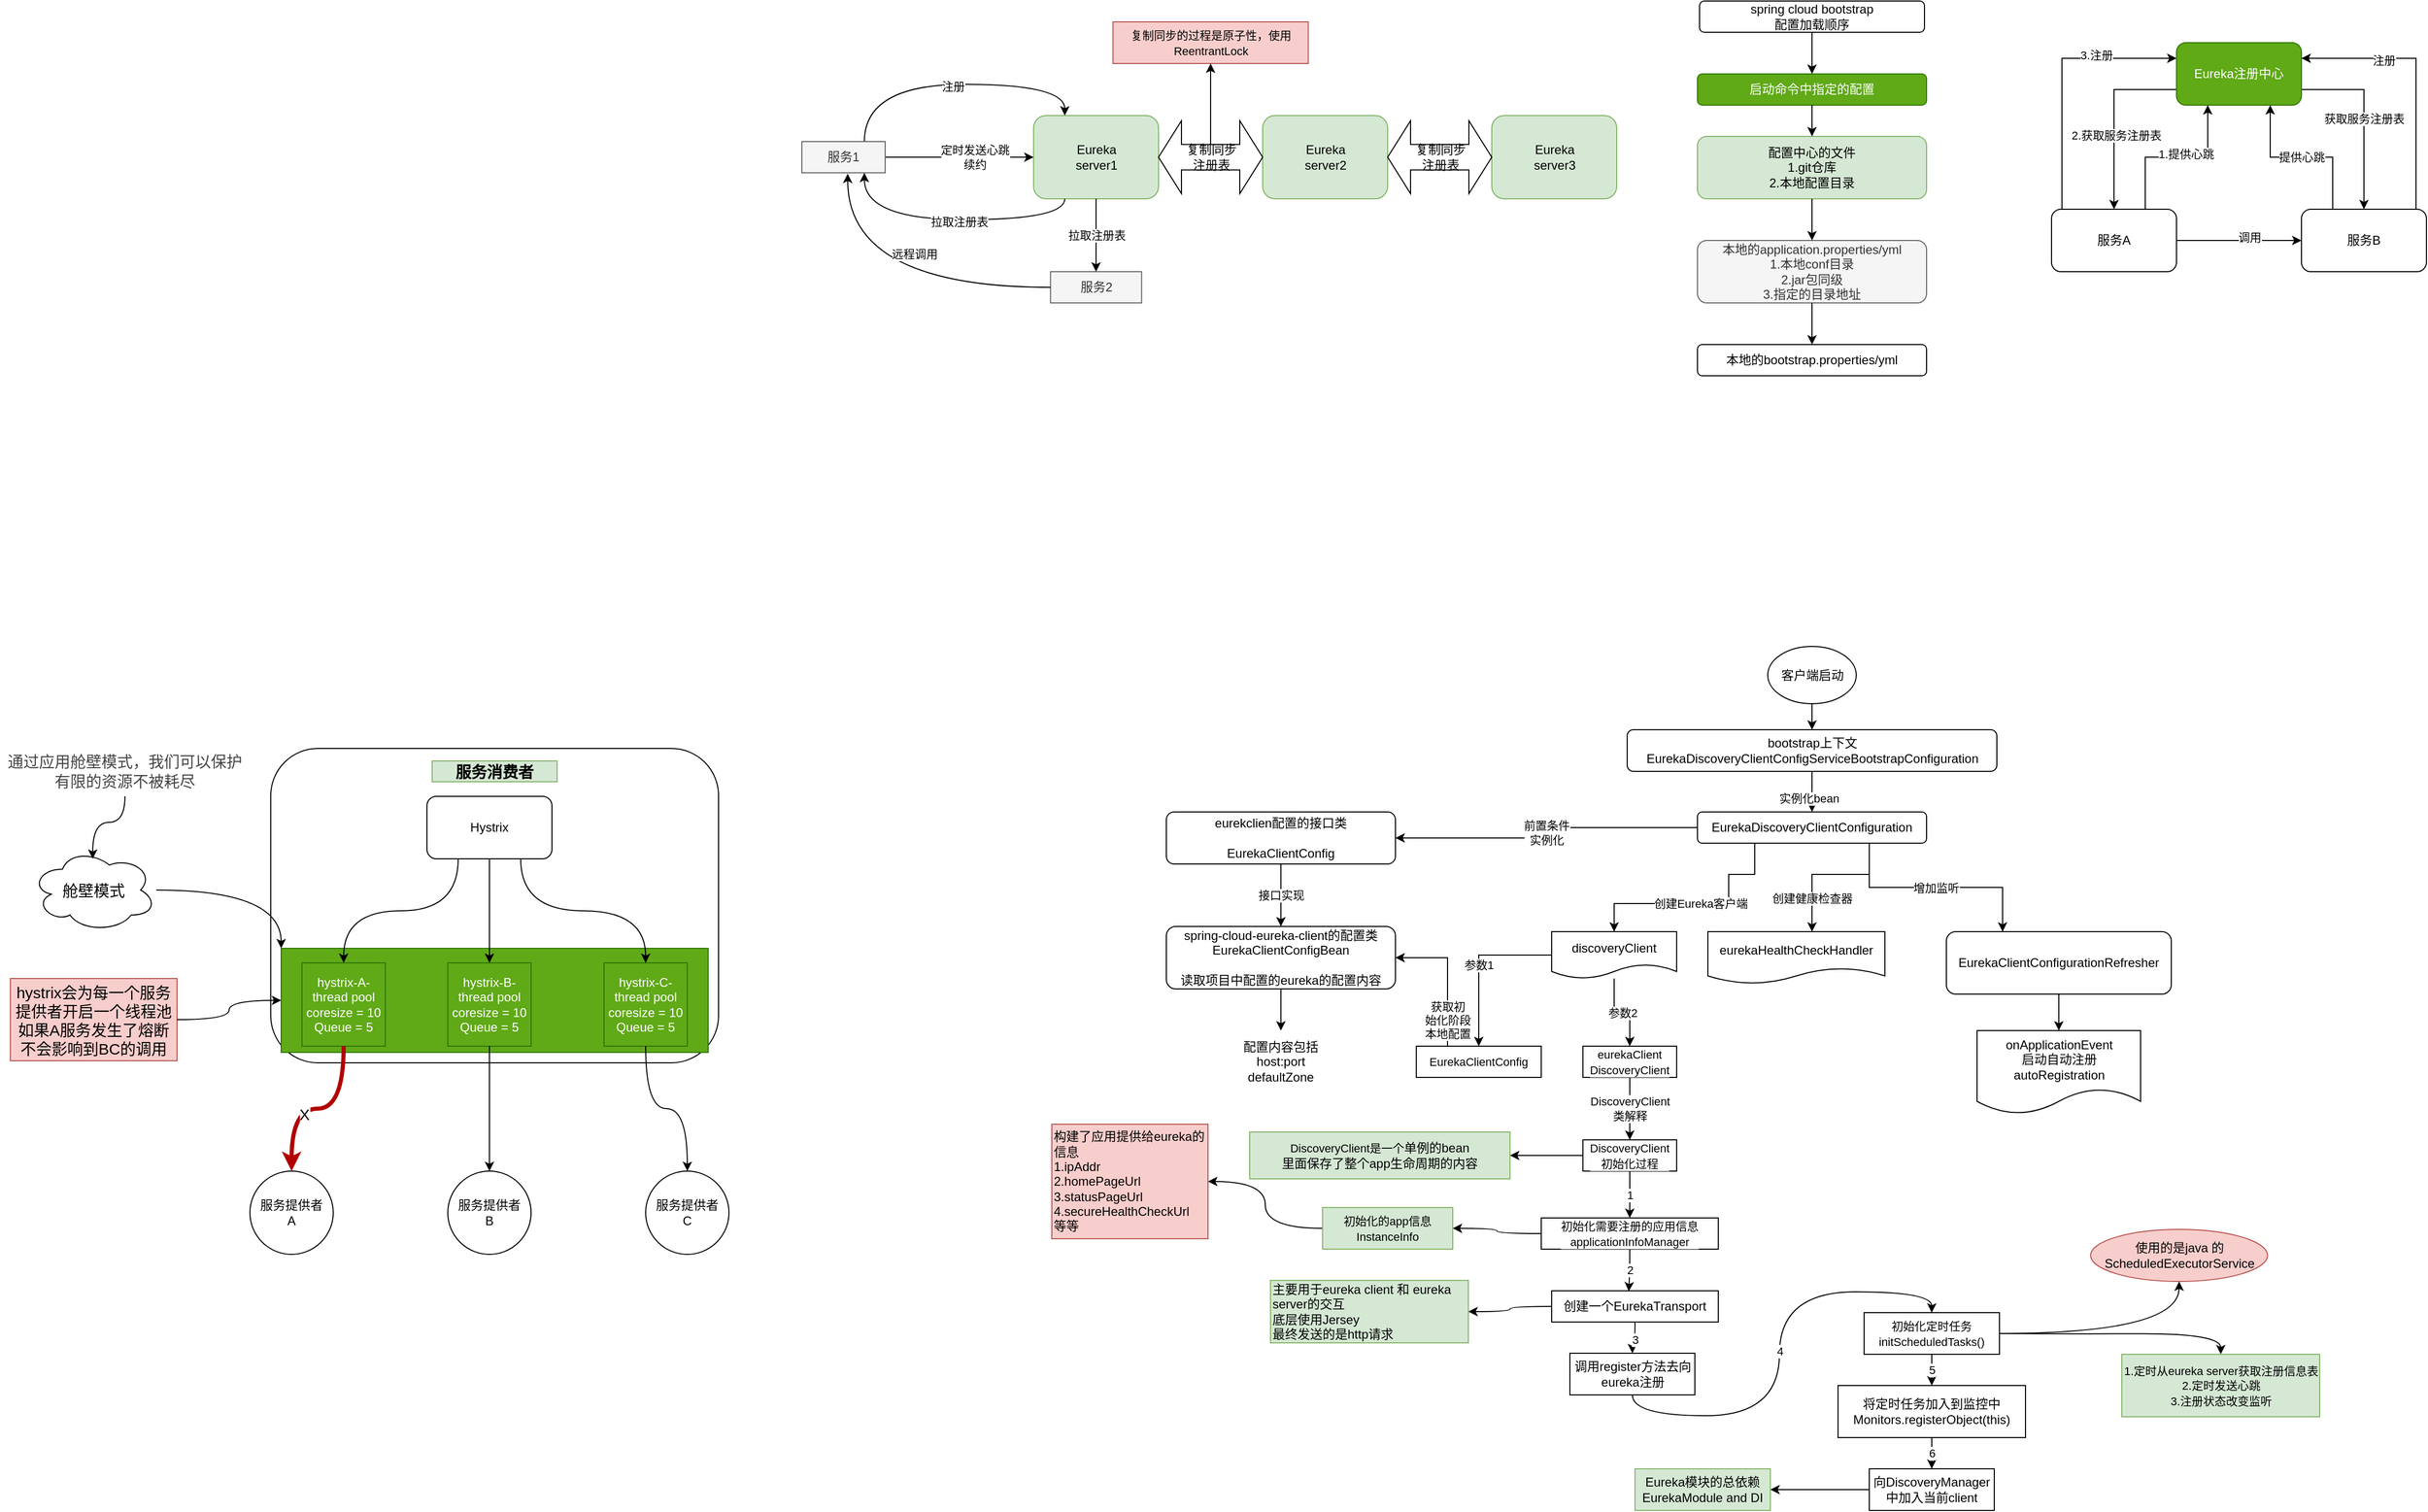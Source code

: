 <mxfile version="13.3.5" type="device"><diagram id="8MatbZ1JgpXeW1NJoas_" name="第 1 页"><mxGraphModel dx="2740" dy="816" grid="1" gridSize="10" guides="1" tooltips="1" connect="1" arrows="1" fold="1" page="1" pageScale="1" pageWidth="827" pageHeight="1169" math="0" shadow="0"><root><mxCell id="0"/><mxCell id="1" parent="0"/><mxCell id="d2zDPVaX0OFWD5sMvPJN-10" value="" style="group" parent="1" vertex="1" connectable="0"><mxGeometry x="30" y="30" width="220" height="360" as="geometry"/></mxCell><mxCell id="d2zDPVaX0OFWD5sMvPJN-1" value="spring cloud bootstrap&lt;br&gt;配置加载顺序" style="rounded=1;whiteSpace=wrap;html=1;" parent="d2zDPVaX0OFWD5sMvPJN-10" vertex="1"><mxGeometry x="2" width="216" height="30" as="geometry"/></mxCell><mxCell id="d2zDPVaX0OFWD5sMvPJN-2" value="启动命令中指定的配置" style="rounded=1;whiteSpace=wrap;html=1;fillColor=#60a917;strokeColor=#2D7600;fontColor=#ffffff;" parent="d2zDPVaX0OFWD5sMvPJN-10" vertex="1"><mxGeometry y="70" width="220" height="30" as="geometry"/></mxCell><mxCell id="d2zDPVaX0OFWD5sMvPJN-3" style="edgeStyle=orthogonalEdgeStyle;rounded=0;orthogonalLoop=1;jettySize=auto;html=1;" parent="d2zDPVaX0OFWD5sMvPJN-10" source="d2zDPVaX0OFWD5sMvPJN-1" target="d2zDPVaX0OFWD5sMvPJN-2" edge="1"><mxGeometry relative="1" as="geometry"/></mxCell><mxCell id="d2zDPVaX0OFWD5sMvPJN-4" value="配置中心的文件&lt;br&gt;1.git仓库&lt;br&gt;2.本地配置目录" style="rounded=1;whiteSpace=wrap;html=1;fillColor=#d5e8d4;strokeColor=#82b366;" parent="d2zDPVaX0OFWD5sMvPJN-10" vertex="1"><mxGeometry y="130" width="220" height="60" as="geometry"/></mxCell><mxCell id="d2zDPVaX0OFWD5sMvPJN-5" value="" style="edgeStyle=orthogonalEdgeStyle;rounded=0;orthogonalLoop=1;jettySize=auto;html=1;" parent="d2zDPVaX0OFWD5sMvPJN-10" source="d2zDPVaX0OFWD5sMvPJN-2" target="d2zDPVaX0OFWD5sMvPJN-4" edge="1"><mxGeometry relative="1" as="geometry"/></mxCell><mxCell id="d2zDPVaX0OFWD5sMvPJN-6" value="本地的application.properties/yml&lt;br&gt;1.本地conf目录&lt;br&gt;2.jar包同级&lt;br&gt;3.指定的目录地址" style="rounded=1;whiteSpace=wrap;html=1;fillColor=#f5f5f5;strokeColor=#666666;fontColor=#333333;" parent="d2zDPVaX0OFWD5sMvPJN-10" vertex="1"><mxGeometry y="230" width="220" height="60" as="geometry"/></mxCell><mxCell id="d2zDPVaX0OFWD5sMvPJN-7" value="" style="edgeStyle=orthogonalEdgeStyle;rounded=0;orthogonalLoop=1;jettySize=auto;html=1;" parent="d2zDPVaX0OFWD5sMvPJN-10" source="d2zDPVaX0OFWD5sMvPJN-4" target="d2zDPVaX0OFWD5sMvPJN-6" edge="1"><mxGeometry relative="1" as="geometry"/></mxCell><mxCell id="d2zDPVaX0OFWD5sMvPJN-8" value="本地的bootstrap.properties/yml" style="rounded=1;whiteSpace=wrap;html=1;" parent="d2zDPVaX0OFWD5sMvPJN-10" vertex="1"><mxGeometry y="330" width="220" height="30" as="geometry"/></mxCell><mxCell id="d2zDPVaX0OFWD5sMvPJN-9" value="" style="edgeStyle=orthogonalEdgeStyle;rounded=0;orthogonalLoop=1;jettySize=auto;html=1;" parent="d2zDPVaX0OFWD5sMvPJN-10" source="d2zDPVaX0OFWD5sMvPJN-6" target="d2zDPVaX0OFWD5sMvPJN-8" edge="1"><mxGeometry relative="1" as="geometry"/></mxCell><mxCell id="d2zDPVaX0OFWD5sMvPJN-19" style="edgeStyle=orthogonalEdgeStyle;rounded=0;orthogonalLoop=1;jettySize=auto;html=1;exitX=0;exitY=0.75;exitDx=0;exitDy=0;" parent="1" source="d2zDPVaX0OFWD5sMvPJN-11" target="d2zDPVaX0OFWD5sMvPJN-12" edge="1"><mxGeometry relative="1" as="geometry"/></mxCell><mxCell id="d2zDPVaX0OFWD5sMvPJN-21" value="2.获取服务注册表" style="edgeLabel;html=1;align=center;verticalAlign=middle;resizable=0;points=[];" parent="d2zDPVaX0OFWD5sMvPJN-19" vertex="1" connectable="0"><mxGeometry x="0.181" y="2" relative="1" as="geometry"><mxPoint as="offset"/></mxGeometry></mxCell><mxCell id="d2zDPVaX0OFWD5sMvPJN-20" value="获取服务注册表" style="edgeStyle=orthogonalEdgeStyle;rounded=0;orthogonalLoop=1;jettySize=auto;html=1;exitX=1;exitY=0.75;exitDx=0;exitDy=0;" parent="1" source="d2zDPVaX0OFWD5sMvPJN-11" target="d2zDPVaX0OFWD5sMvPJN-13" edge="1"><mxGeometry relative="1" as="geometry"/></mxCell><mxCell id="d2zDPVaX0OFWD5sMvPJN-11" value="Eureka注册中心" style="rounded=1;whiteSpace=wrap;html=1;fillColor=#60a917;strokeColor=#2D7600;fontColor=#ffffff;" parent="1" vertex="1"><mxGeometry x="490" y="70" width="120" height="60" as="geometry"/></mxCell><mxCell id="d2zDPVaX0OFWD5sMvPJN-14" style="edgeStyle=orthogonalEdgeStyle;rounded=0;orthogonalLoop=1;jettySize=auto;html=1;exitX=0.75;exitY=0;exitDx=0;exitDy=0;entryX=0.25;entryY=1;entryDx=0;entryDy=0;" parent="1" source="d2zDPVaX0OFWD5sMvPJN-12" target="d2zDPVaX0OFWD5sMvPJN-11" edge="1"><mxGeometry relative="1" as="geometry"/></mxCell><mxCell id="d2zDPVaX0OFWD5sMvPJN-16" value="1.提供心跳" style="edgeLabel;html=1;align=center;verticalAlign=middle;resizable=0;points=[];" parent="d2zDPVaX0OFWD5sMvPJN-14" vertex="1" connectable="0"><mxGeometry x="0.115" y="3" relative="1" as="geometry"><mxPoint as="offset"/></mxGeometry></mxCell><mxCell id="d2zDPVaX0OFWD5sMvPJN-17" style="edgeStyle=orthogonalEdgeStyle;rounded=0;orthogonalLoop=1;jettySize=auto;html=1;exitX=1;exitY=0.5;exitDx=0;exitDy=0;" parent="1" source="d2zDPVaX0OFWD5sMvPJN-12" target="d2zDPVaX0OFWD5sMvPJN-13" edge="1"><mxGeometry relative="1" as="geometry"/></mxCell><mxCell id="d2zDPVaX0OFWD5sMvPJN-18" value="调用" style="edgeLabel;html=1;align=center;verticalAlign=middle;resizable=0;points=[];" parent="d2zDPVaX0OFWD5sMvPJN-17" vertex="1" connectable="0"><mxGeometry x="0.167" y="3" relative="1" as="geometry"><mxPoint as="offset"/></mxGeometry></mxCell><mxCell id="d2zDPVaX0OFWD5sMvPJN-22" style="edgeStyle=orthogonalEdgeStyle;rounded=0;orthogonalLoop=1;jettySize=auto;html=1;exitX=0.25;exitY=0;exitDx=0;exitDy=0;entryX=0;entryY=0.25;entryDx=0;entryDy=0;" parent="1" source="d2zDPVaX0OFWD5sMvPJN-12" target="d2zDPVaX0OFWD5sMvPJN-11" edge="1"><mxGeometry relative="1" as="geometry"><Array as="points"><mxPoint x="380" y="230"/><mxPoint x="380" y="85"/></Array></mxGeometry></mxCell><mxCell id="d2zDPVaX0OFWD5sMvPJN-23" value="3.注册" style="edgeLabel;html=1;align=center;verticalAlign=middle;resizable=0;points=[];" parent="d2zDPVaX0OFWD5sMvPJN-22" vertex="1" connectable="0"><mxGeometry x="0.436" y="3" relative="1" as="geometry"><mxPoint as="offset"/></mxGeometry></mxCell><mxCell id="d2zDPVaX0OFWD5sMvPJN-12" value="服务A" style="rounded=1;whiteSpace=wrap;html=1;" parent="1" vertex="1"><mxGeometry x="370" y="230" width="120" height="60" as="geometry"/></mxCell><mxCell id="d2zDPVaX0OFWD5sMvPJN-15" value="&lt;span style=&quot;color: rgb(0 , 0 , 0) ; font-family: &amp;#34;helvetica&amp;#34; ; font-size: 11px ; font-style: normal ; font-weight: 400 ; letter-spacing: normal ; text-align: center ; text-indent: 0px ; text-transform: none ; word-spacing: 0px ; background-color: rgb(255 , 255 , 255) ; display: inline ; float: none&quot;&gt;提供心跳&lt;/span&gt;" style="edgeStyle=orthogonalEdgeStyle;rounded=0;orthogonalLoop=1;jettySize=auto;html=1;exitX=0.25;exitY=0;exitDx=0;exitDy=0;entryX=0.75;entryY=1;entryDx=0;entryDy=0;" parent="1" source="d2zDPVaX0OFWD5sMvPJN-13" target="d2zDPVaX0OFWD5sMvPJN-11" edge="1"><mxGeometry relative="1" as="geometry"/></mxCell><mxCell id="d2zDPVaX0OFWD5sMvPJN-24" style="edgeStyle=orthogonalEdgeStyle;rounded=0;orthogonalLoop=1;jettySize=auto;html=1;exitX=0.75;exitY=0;exitDx=0;exitDy=0;entryX=1;entryY=0.25;entryDx=0;entryDy=0;" parent="1" source="d2zDPVaX0OFWD5sMvPJN-13" target="d2zDPVaX0OFWD5sMvPJN-11" edge="1"><mxGeometry relative="1" as="geometry"><Array as="points"><mxPoint x="720" y="230"/><mxPoint x="720" y="85"/></Array></mxGeometry></mxCell><mxCell id="d2zDPVaX0OFWD5sMvPJN-25" value="注册" style="edgeLabel;html=1;align=center;verticalAlign=middle;resizable=0;points=[];" parent="d2zDPVaX0OFWD5sMvPJN-24" vertex="1" connectable="0"><mxGeometry x="0.424" y="2" relative="1" as="geometry"><mxPoint as="offset"/></mxGeometry></mxCell><mxCell id="d2zDPVaX0OFWD5sMvPJN-13" value="服务B" style="rounded=1;whiteSpace=wrap;html=1;" parent="1" vertex="1"><mxGeometry x="610" y="230" width="120" height="60" as="geometry"/></mxCell><mxCell id="bDR47Ai4Uxo24HmPUO0I-4" style="edgeStyle=orthogonalEdgeStyle;rounded=0;orthogonalLoop=1;jettySize=auto;html=1;" parent="1" source="bDR47Ai4Uxo24HmPUO0I-2" target="bDR47Ai4Uxo24HmPUO0I-6" edge="1"><mxGeometry relative="1" as="geometry"><mxPoint x="425" y="640" as="targetPoint"/></mxGeometry></mxCell><mxCell id="bDR47Ai4Uxo24HmPUO0I-2" value="客户端启动" style="ellipse;whiteSpace=wrap;html=1;labelBackgroundColor=#ffffff;" parent="1" vertex="1"><mxGeometry x="97.5" y="650" width="85" height="55" as="geometry"/></mxCell><mxCell id="bDR47Ai4Uxo24HmPUO0I-8" style="edgeStyle=orthogonalEdgeStyle;rounded=0;orthogonalLoop=1;jettySize=auto;html=1;exitX=0.5;exitY=1;exitDx=0;exitDy=0;" parent="1" source="bDR47Ai4Uxo24HmPUO0I-6" target="bDR47Ai4Uxo24HmPUO0I-7" edge="1"><mxGeometry relative="1" as="geometry"/></mxCell><mxCell id="bDR47Ai4Uxo24HmPUO0I-9" value="实例化bean" style="edgeLabel;html=1;align=center;verticalAlign=middle;resizable=0;points=[];" parent="bDR47Ai4Uxo24HmPUO0I-8" vertex="1" connectable="0"><mxGeometry x="0.364" y="-3" relative="1" as="geometry"><mxPoint as="offset"/></mxGeometry></mxCell><mxCell id="bDR47Ai4Uxo24HmPUO0I-6" value="bootstrap上下文&lt;br&gt;EurekaDiscoveryClientConfigServiceBootstrapConfiguration" style="rounded=1;whiteSpace=wrap;html=1;labelBackgroundColor=#ffffff;" parent="1" vertex="1"><mxGeometry x="-37.5" y="730" width="355" height="40" as="geometry"/></mxCell><mxCell id="bDR47Ai4Uxo24HmPUO0I-11" value="前置条件&lt;br&gt;实例化" style="edgeStyle=orthogonalEdgeStyle;rounded=0;orthogonalLoop=1;jettySize=auto;html=1;" parent="1" source="bDR47Ai4Uxo24HmPUO0I-7" target="bDR47Ai4Uxo24HmPUO0I-10" edge="1"><mxGeometry relative="1" as="geometry"/></mxCell><mxCell id="bDR47Ai4Uxo24HmPUO0I-21" value="创建Eureka客户端" style="edgeStyle=orthogonalEdgeStyle;rounded=0;orthogonalLoop=1;jettySize=auto;html=1;exitX=0.25;exitY=1;exitDx=0;exitDy=0;" parent="1" source="bDR47Ai4Uxo24HmPUO0I-7" target="bDR47Ai4Uxo24HmPUO0I-24" edge="1"><mxGeometry relative="1" as="geometry"><mxPoint x="-50" y="919" as="targetPoint"/><Array as="points"><mxPoint x="60" y="869"/><mxPoint x="60" y="897"/><mxPoint x="-50" y="897"/></Array></mxGeometry></mxCell><mxCell id="bDR47Ai4Uxo24HmPUO0I-23" value="创建健康检查器" style="edgeStyle=orthogonalEdgeStyle;rounded=0;orthogonalLoop=1;jettySize=auto;html=1;exitX=0.75;exitY=1;exitDx=0;exitDy=0;" parent="1" source="bDR47Ai4Uxo24HmPUO0I-7" target="bDR47Ai4Uxo24HmPUO0I-25" edge="1"><mxGeometry x="0.545" relative="1" as="geometry"><mxPoint x="213.06" y="919" as="targetPoint"/><Array as="points"><mxPoint x="140" y="869"/></Array><mxPoint as="offset"/></mxGeometry></mxCell><mxCell id="bDR47Ai4Uxo24HmPUO0I-27" value="增加监听" style="edgeStyle=orthogonalEdgeStyle;rounded=0;orthogonalLoop=1;jettySize=auto;html=1;exitX=0.75;exitY=1;exitDx=0;exitDy=0;entryX=0.25;entryY=0;entryDx=0;entryDy=0;" parent="1" source="bDR47Ai4Uxo24HmPUO0I-7" target="bDR47Ai4Uxo24HmPUO0I-26" edge="1"><mxGeometry relative="1" as="geometry"/></mxCell><mxCell id="bDR47Ai4Uxo24HmPUO0I-7" value="EurekaDiscoveryClientConfiguration" style="rounded=1;whiteSpace=wrap;html=1;labelBackgroundColor=#ffffff;" parent="1" vertex="1"><mxGeometry x="30" y="809" width="220" height="30" as="geometry"/></mxCell><mxCell id="bDR47Ai4Uxo24HmPUO0I-13" value="接口实现" style="edgeStyle=orthogonalEdgeStyle;rounded=0;orthogonalLoop=1;jettySize=auto;html=1;" parent="1" source="bDR47Ai4Uxo24HmPUO0I-10" target="bDR47Ai4Uxo24HmPUO0I-12" edge="1"><mxGeometry relative="1" as="geometry"/></mxCell><mxCell id="bDR47Ai4Uxo24HmPUO0I-10" value="eurekclien配置的接口类&lt;br&gt;&lt;br&gt;EurekaClientConfig" style="rounded=1;whiteSpace=wrap;html=1;labelBackgroundColor=#ffffff;" parent="1" vertex="1"><mxGeometry x="-480" y="809" width="220" height="50" as="geometry"/></mxCell><mxCell id="bDR47Ai4Uxo24HmPUO0I-18" style="edgeStyle=orthogonalEdgeStyle;rounded=0;orthogonalLoop=1;jettySize=auto;html=1;exitX=0.5;exitY=1;exitDx=0;exitDy=0;" parent="1" source="bDR47Ai4Uxo24HmPUO0I-12" target="bDR47Ai4Uxo24HmPUO0I-17" edge="1"><mxGeometry relative="1" as="geometry"/></mxCell><mxCell id="bDR47Ai4Uxo24HmPUO0I-12" value="spring-cloud-eureka-client的配置类&lt;br&gt;EurekaClientConfigBean&lt;br&gt;&lt;br&gt;读取项目中配置的eureka的配置内容" style="rounded=1;whiteSpace=wrap;html=1;labelBackgroundColor=#ffffff;" parent="1" vertex="1"><mxGeometry x="-480" y="919" width="220" height="60" as="geometry"/></mxCell><mxCell id="bDR47Ai4Uxo24HmPUO0I-17" value="配置内容包括&lt;br&gt;host:port&lt;br&gt;defaultZone" style="text;html=1;strokeColor=none;fillColor=none;align=center;verticalAlign=middle;whiteSpace=wrap;rounded=0;labelBackgroundColor=#ffffff;" parent="1" vertex="1"><mxGeometry x="-455" y="1019" width="170" height="60" as="geometry"/></mxCell><mxCell id="bDR47Ai4Uxo24HmPUO0I-33" value="参数1" style="edgeStyle=orthogonalEdgeStyle;rounded=0;orthogonalLoop=1;jettySize=auto;html=1;entryX=0.5;entryY=0;entryDx=0;entryDy=0;" parent="1" source="bDR47Ai4Uxo24HmPUO0I-24" target="bDR47Ai4Uxo24HmPUO0I-37" edge="1"><mxGeometry relative="1" as="geometry"><mxPoint x="-50" y="1019" as="targetPoint"/></mxGeometry></mxCell><mxCell id="bDR47Ai4Uxo24HmPUO0I-40" value="参数2" style="edgeStyle=orthogonalEdgeStyle;rounded=0;orthogonalLoop=1;jettySize=auto;html=1;" parent="1" source="bDR47Ai4Uxo24HmPUO0I-24" target="bDR47Ai4Uxo24HmPUO0I-36" edge="1"><mxGeometry relative="1" as="geometry"/></mxCell><mxCell id="bDR47Ai4Uxo24HmPUO0I-24" value="&lt;span&gt;discoveryClient&lt;br&gt;&lt;/span&gt;" style="shape=document;whiteSpace=wrap;html=1;boundedLbl=1;labelBackgroundColor=#ffffff;" parent="1" vertex="1"><mxGeometry x="-110" y="924" width="120" height="45" as="geometry"/></mxCell><mxCell id="bDR47Ai4Uxo24HmPUO0I-25" value="&lt;span&gt;eurekaHealthCheckHandler&lt;/span&gt;" style="shape=document;whiteSpace=wrap;html=1;boundedLbl=1;labelBackgroundColor=#ffffff;" parent="1" vertex="1"><mxGeometry x="40" y="924" width="170" height="50" as="geometry"/></mxCell><mxCell id="bDR47Ai4Uxo24HmPUO0I-31" style="edgeStyle=orthogonalEdgeStyle;rounded=0;orthogonalLoop=1;jettySize=auto;html=1;exitX=0.5;exitY=1;exitDx=0;exitDy=0;" parent="1" source="bDR47Ai4Uxo24HmPUO0I-26" target="bDR47Ai4Uxo24HmPUO0I-30" edge="1"><mxGeometry relative="1" as="geometry"/></mxCell><mxCell id="bDR47Ai4Uxo24HmPUO0I-26" value="EurekaClientConfigurationRefresher" style="rounded=1;whiteSpace=wrap;html=1;labelBackgroundColor=#ffffff;" parent="1" vertex="1"><mxGeometry x="269" y="924" width="216" height="60" as="geometry"/></mxCell><mxCell id="bDR47Ai4Uxo24HmPUO0I-30" value="onApplicationEvent&lt;br&gt;启动自动注册&lt;br&gt;autoRegistration" style="shape=document;whiteSpace=wrap;html=1;boundedLbl=1;labelBackgroundColor=#ffffff;" parent="1" vertex="1"><mxGeometry x="298.5" y="1019" width="157" height="80" as="geometry"/></mxCell><mxCell id="bDR47Ai4Uxo24HmPUO0I-45" value="&lt;span style=&quot;color: rgb(0 , 0 , 0) ; font-family: &amp;#34;helvetica&amp;#34; ; font-size: 11px ; font-style: normal ; font-weight: 400 ; letter-spacing: normal ; text-align: center ; text-indent: 0px ; text-transform: none ; word-spacing: 0px ; background-color: rgb(255 , 255 , 255) ; display: inline ; float: none&quot;&gt;DiscoveryClient&lt;br&gt;&lt;/span&gt;类解释" style="edgeStyle=orthogonalEdgeStyle;rounded=0;orthogonalLoop=1;jettySize=auto;html=1;" parent="1" source="bDR47Ai4Uxo24HmPUO0I-36" target="bDR47Ai4Uxo24HmPUO0I-44" edge="1"><mxGeometry relative="1" as="geometry"/></mxCell><mxCell id="bDR47Ai4Uxo24HmPUO0I-36" value="&lt;span style=&quot;font-size: 11px&quot;&gt;eurekaClient&lt;br&gt;&lt;/span&gt;&lt;span style=&quot;font-size: 11px&quot;&gt;DiscoveryClient&lt;/span&gt;&lt;span style=&quot;font-size: 11px&quot;&gt;&lt;br&gt;&lt;/span&gt;" style="rounded=0;whiteSpace=wrap;html=1;labelBackgroundColor=#ffffff;" parent="1" vertex="1"><mxGeometry x="-80" y="1034" width="90" height="30" as="geometry"/></mxCell><mxCell id="bDR47Ai4Uxo24HmPUO0I-47" value="1" style="edgeStyle=orthogonalEdgeStyle;rounded=0;orthogonalLoop=1;jettySize=auto;html=1;curved=1;" parent="1" source="bDR47Ai4Uxo24HmPUO0I-44" target="bDR47Ai4Uxo24HmPUO0I-46" edge="1"><mxGeometry relative="1" as="geometry"/></mxCell><mxCell id="bDR47Ai4Uxo24HmPUO0I-54" style="edgeStyle=orthogonalEdgeStyle;rounded=0;orthogonalLoop=1;jettySize=auto;html=1;exitX=0;exitY=0.5;exitDx=0;exitDy=0;entryX=1;entryY=0.5;entryDx=0;entryDy=0;curved=1;" parent="1" source="bDR47Ai4Uxo24HmPUO0I-44" target="bDR47Ai4Uxo24HmPUO0I-53" edge="1"><mxGeometry relative="1" as="geometry"/></mxCell><mxCell id="bDR47Ai4Uxo24HmPUO0I-55" value="5" style="edgeStyle=orthogonalEdgeStyle;curved=1;rounded=0;orthogonalLoop=1;jettySize=auto;html=1;exitX=0.5;exitY=1;exitDx=0;exitDy=0;fontColor=#000000;entryX=0.5;entryY=0;entryDx=0;entryDy=0;" parent="1" source="bDR47Ai4Uxo24HmPUO0I-51" target="bDR47Ai4Uxo24HmPUO0I-57" edge="1"><mxGeometry relative="1" as="geometry"><mxPoint x="555" y="1230" as="targetPoint"/></mxGeometry></mxCell><mxCell id="bDR47Ai4Uxo24HmPUO0I-44" value="&lt;span style=&quot;font-size: 11px&quot;&gt;DiscoveryClient&lt;br&gt;&lt;/span&gt;&lt;span style=&quot;font-size: 11px&quot;&gt;初始化过程&lt;br&gt;&lt;/span&gt;" style="rounded=0;whiteSpace=wrap;html=1;labelBackgroundColor=#ffffff;" parent="1" vertex="1"><mxGeometry x="-80" y="1124" width="90" height="30" as="geometry"/></mxCell><mxCell id="bDR47Ai4Uxo24HmPUO0I-62" style="edgeStyle=orthogonalEdgeStyle;curved=1;rounded=0;orthogonalLoop=1;jettySize=auto;html=1;fontColor=#000000;" parent="1" target="bDR47Ai4Uxo24HmPUO0I-63" edge="1"><mxGeometry relative="1" as="geometry"><mxPoint x="110" y="1320" as="targetPoint"/><mxPoint x="317.5" y="1310" as="sourcePoint"/></mxGeometry></mxCell><mxCell id="bDR47Ai4Uxo24HmPUO0I-70" style="edgeStyle=orthogonalEdgeStyle;curved=1;rounded=0;orthogonalLoop=1;jettySize=auto;html=1;exitX=1;exitY=0.5;exitDx=0;exitDy=0;fontColor=#000000;" parent="1" source="bDR47Ai4Uxo24HmPUO0I-51" target="bDR47Ai4Uxo24HmPUO0I-71" edge="1"><mxGeometry relative="1" as="geometry"><mxPoint x="90" y="1260" as="targetPoint"/></mxGeometry></mxCell><mxCell id="bDR47Ai4Uxo24HmPUO0I-51" value="&lt;span style=&quot;font-size: 11px&quot;&gt;初始化定时任务&lt;/span&gt;&lt;br&gt;&lt;span style=&quot;font-size: 11px&quot;&gt;initScheduledTasks()&lt;/span&gt;" style="rounded=0;whiteSpace=wrap;html=1;labelBackgroundColor=#ffffff;" parent="1" vertex="1"><mxGeometry x="190" y="1290" width="130" height="40" as="geometry"/></mxCell><mxCell id="bDR47Ai4Uxo24HmPUO0I-65" value="" style="edgeStyle=orthogonalEdgeStyle;curved=1;rounded=0;orthogonalLoop=1;jettySize=auto;html=1;fontColor=#000000;" parent="1" source="bDR47Ai4Uxo24HmPUO0I-46" target="bDR47Ai4Uxo24HmPUO0I-64" edge="1"><mxGeometry relative="1" as="geometry"/></mxCell><mxCell id="bDR47Ai4Uxo24HmPUO0I-73" value="2" style="edgeStyle=orthogonalEdgeStyle;curved=1;rounded=0;orthogonalLoop=1;jettySize=auto;html=1;exitX=0.5;exitY=1;exitDx=0;exitDy=0;entryX=0.463;entryY=0.017;entryDx=0;entryDy=0;entryPerimeter=0;fontColor=#000000;" parent="1" source="bDR47Ai4Uxo24HmPUO0I-46" target="bDR47Ai4Uxo24HmPUO0I-72" edge="1"><mxGeometry relative="1" as="geometry"/></mxCell><mxCell id="bDR47Ai4Uxo24HmPUO0I-46" value="&lt;span style=&quot;font-size: 11px&quot;&gt;初始化需要注册的应用信息&lt;br&gt;applicationInfoManager&lt;/span&gt;" style="rounded=0;whiteSpace=wrap;html=1;labelBackgroundColor=#ffffff;" parent="1" vertex="1"><mxGeometry x="-120" y="1199" width="170" height="30" as="geometry"/></mxCell><mxCell id="bDR47Ai4Uxo24HmPUO0I-67" style="edgeStyle=orthogonalEdgeStyle;curved=1;rounded=0;orthogonalLoop=1;jettySize=auto;html=1;exitX=0;exitY=0.5;exitDx=0;exitDy=0;fontColor=#000000;" parent="1" source="bDR47Ai4Uxo24HmPUO0I-64" target="bDR47Ai4Uxo24HmPUO0I-66" edge="1"><mxGeometry relative="1" as="geometry"/></mxCell><mxCell id="bDR47Ai4Uxo24HmPUO0I-64" value="&lt;span style=&quot;font-size: 11px&quot;&gt;初始化的app信息&lt;br&gt;InstanceInfo&lt;/span&gt;" style="rounded=0;whiteSpace=wrap;html=1;labelBackgroundColor=none;fillColor=#d5e8d4;strokeColor=#82b366;" parent="1" vertex="1"><mxGeometry x="-330" y="1189" width="125" height="40" as="geometry"/></mxCell><mxCell id="bDR47Ai4Uxo24HmPUO0I-41" value="获取初&lt;br&gt;始化阶段&lt;br&gt;本地配置" style="edgeStyle=orthogonalEdgeStyle;rounded=0;orthogonalLoop=1;jettySize=auto;html=1;exitX=0.25;exitY=0;exitDx=0;exitDy=0;entryX=1;entryY=0.5;entryDx=0;entryDy=0;" parent="1" source="bDR47Ai4Uxo24HmPUO0I-37" target="bDR47Ai4Uxo24HmPUO0I-12" edge="1"><mxGeometry x="-0.63" relative="1" as="geometry"><mxPoint as="offset"/></mxGeometry></mxCell><mxCell id="bDR47Ai4Uxo24HmPUO0I-37" value="&lt;span style=&quot;font-size: 11px&quot;&gt;EurekaClientConfig&lt;/span&gt;" style="rounded=0;whiteSpace=wrap;html=1;labelBackgroundColor=#ffffff;" parent="1" vertex="1"><mxGeometry x="-240" y="1034" width="120" height="30" as="geometry"/></mxCell><mxCell id="bDR47Ai4Uxo24HmPUO0I-53" value="&lt;span style=&quot;&quot;&gt;&lt;span style=&quot;font-size: 11px&quot;&gt;DiscoveryClient是一个&lt;/span&gt;&lt;span&gt;单例的bean&lt;br&gt;里面保存了整个app生命周期的内容&lt;/span&gt;&lt;/span&gt;" style="text;html=1;strokeColor=#82b366;fillColor=#d5e8d4;align=center;verticalAlign=middle;whiteSpace=wrap;rounded=0;labelBackgroundColor=none;" parent="1" vertex="1"><mxGeometry x="-400" y="1116.5" width="250" height="45" as="geometry"/></mxCell><mxCell id="bDR47Ai4Uxo24HmPUO0I-59" value="6" style="edgeStyle=orthogonalEdgeStyle;curved=1;rounded=0;orthogonalLoop=1;jettySize=auto;html=1;exitX=0.5;exitY=1;exitDx=0;exitDy=0;entryX=0.5;entryY=0;entryDx=0;entryDy=0;fontColor=#000000;" parent="1" source="bDR47Ai4Uxo24HmPUO0I-57" target="bDR47Ai4Uxo24HmPUO0I-58" edge="1"><mxGeometry relative="1" as="geometry"/></mxCell><mxCell id="bDR47Ai4Uxo24HmPUO0I-57" value="&lt;span&gt;将定时任务加入到监控中&lt;/span&gt;&lt;br&gt;&lt;span&gt;Monitors.registerObject(this)&lt;/span&gt;" style="rounded=0;whiteSpace=wrap;html=1;labelBackgroundColor=none;fontColor=#000000;" parent="1" vertex="1"><mxGeometry x="165" y="1360" width="180" height="50" as="geometry"/></mxCell><mxCell id="bDR47Ai4Uxo24HmPUO0I-61" style="edgeStyle=orthogonalEdgeStyle;curved=1;rounded=0;orthogonalLoop=1;jettySize=auto;html=1;exitX=0;exitY=0.5;exitDx=0;exitDy=0;fontColor=#000000;" parent="1" source="bDR47Ai4Uxo24HmPUO0I-58" target="bDR47Ai4Uxo24HmPUO0I-60" edge="1"><mxGeometry relative="1" as="geometry"/></mxCell><mxCell id="bDR47Ai4Uxo24HmPUO0I-58" value="向DiscoveryManager中加入当前client" style="rounded=0;whiteSpace=wrap;html=1;labelBackgroundColor=none;fontColor=#000000;" parent="1" vertex="1"><mxGeometry x="195" y="1440" width="120" height="40" as="geometry"/></mxCell><mxCell id="bDR47Ai4Uxo24HmPUO0I-60" value="Eureka模块的总依赖&lt;br&gt;EurekaModule and DI" style="text;html=1;strokeColor=#82b366;fillColor=#d5e8d4;align=center;verticalAlign=middle;whiteSpace=wrap;rounded=0;labelBackgroundColor=none;" parent="1" vertex="1"><mxGeometry x="-30" y="1440" width="130" height="40" as="geometry"/></mxCell><mxCell id="bDR47Ai4Uxo24HmPUO0I-63" value="&lt;span style=&quot;font-size: 11px&quot;&gt;1.定时从eureka server获取注册信息表&lt;br&gt;2.定时发送心跳&lt;br&gt;3.注册状态改变监听&lt;br&gt;&lt;/span&gt;" style="text;html=1;strokeColor=#82b366;fillColor=#d5e8d4;align=center;verticalAlign=middle;whiteSpace=wrap;rounded=0;" parent="1" vertex="1"><mxGeometry x="437.5" y="1330" width="190" height="60" as="geometry"/></mxCell><mxCell id="bDR47Ai4Uxo24HmPUO0I-66" value="构建了应用提供给eureka的信息&lt;br&gt;1.ipAddr&lt;br&gt;2.&lt;span&gt;homePageUrl&lt;/span&gt;&lt;div&gt;3.statusPageUrl&lt;/div&gt;&lt;div&gt;4.secureHealthCheckUrl&lt;/div&gt;&lt;div&gt;等等&lt;/div&gt;" style="text;html=1;strokeColor=#b85450;fillColor=#f8cecc;align=left;verticalAlign=middle;whiteSpace=wrap;rounded=0;labelBackgroundColor=none;" parent="1" vertex="1"><mxGeometry x="-590" y="1109" width="150" height="110" as="geometry"/></mxCell><mxCell id="bDR47Ai4Uxo24HmPUO0I-69" value="4" style="edgeStyle=orthogonalEdgeStyle;curved=1;rounded=0;orthogonalLoop=1;jettySize=auto;html=1;exitX=0.5;exitY=1;exitDx=0;exitDy=0;entryX=0.5;entryY=0;entryDx=0;entryDy=0;fontColor=#000000;" parent="1" source="bDR47Ai4Uxo24HmPUO0I-68" target="bDR47Ai4Uxo24HmPUO0I-51" edge="1"><mxGeometry relative="1" as="geometry"><mxPoint x="437.5" y="1340" as="sourcePoint"/></mxGeometry></mxCell><mxCell id="bDR47Ai4Uxo24HmPUO0I-68" value="调用register方法去向eureka注册" style="rounded=0;whiteSpace=wrap;html=1;labelBackgroundColor=none;fontColor=#000000;align=center;" parent="1" vertex="1"><mxGeometry x="-92.5" y="1329" width="120" height="40" as="geometry"/></mxCell><mxCell id="bDR47Ai4Uxo24HmPUO0I-71" value="使用的是java 的&lt;br&gt;ScheduledExecutorService" style="ellipse;whiteSpace=wrap;html=1;fillColor=#f8cecc;strokeColor=#b85450;" parent="1" vertex="1"><mxGeometry x="407.5" y="1210" width="170" height="50" as="geometry"/></mxCell><mxCell id="bDR47Ai4Uxo24HmPUO0I-74" value="3" style="edgeStyle=orthogonalEdgeStyle;curved=1;rounded=0;orthogonalLoop=1;jettySize=auto;html=1;exitX=0.5;exitY=1;exitDx=0;exitDy=0;fontColor=#000000;" parent="1" source="bDR47Ai4Uxo24HmPUO0I-72" target="bDR47Ai4Uxo24HmPUO0I-68" edge="1"><mxGeometry relative="1" as="geometry"/></mxCell><mxCell id="bDR47Ai4Uxo24HmPUO0I-77" style="edgeStyle=orthogonalEdgeStyle;curved=1;rounded=0;orthogonalLoop=1;jettySize=auto;html=1;exitX=0;exitY=0.5;exitDx=0;exitDy=0;fontColor=#000000;" parent="1" source="bDR47Ai4Uxo24HmPUO0I-72" target="bDR47Ai4Uxo24HmPUO0I-78" edge="1"><mxGeometry relative="1" as="geometry"><mxPoint x="-190" y="1284" as="targetPoint"/></mxGeometry></mxCell><mxCell id="bDR47Ai4Uxo24HmPUO0I-72" value="创建一个EurekaTransport" style="rounded=0;whiteSpace=wrap;html=1;labelBackgroundColor=none;fontColor=#000000;align=center;" parent="1" vertex="1"><mxGeometry x="-110" y="1269" width="160" height="30" as="geometry"/></mxCell><mxCell id="bDR47Ai4Uxo24HmPUO0I-78" value="主要用于eureka client 和 eureka server的交互&lt;br&gt;底层使用Jersey&lt;br&gt;最终发送的是http请求" style="text;html=1;strokeColor=#82b366;fillColor=#d5e8d4;align=left;verticalAlign=middle;whiteSpace=wrap;rounded=0;" parent="1" vertex="1"><mxGeometry x="-380" y="1259" width="190" height="60" as="geometry"/></mxCell><mxCell id="b8Al7Adt7_Ww44iebQdY-29" value="" style="group" parent="1" vertex="1" connectable="0"><mxGeometry x="-830" y="50" width="782.5" height="270" as="geometry"/></mxCell><mxCell id="b8Al7Adt7_Ww44iebQdY-1" value="&lt;span&gt;Eureka&lt;/span&gt;&lt;br&gt;&lt;span&gt;server2&lt;/span&gt;" style="rounded=1;whiteSpace=wrap;html=1;fillColor=#d5e8d4;strokeColor=#82b366;" parent="b8Al7Adt7_Ww44iebQdY-29" vertex="1"><mxGeometry x="442.5" y="90" width="120" height="80" as="geometry"/></mxCell><mxCell id="b8Al7Adt7_Ww44iebQdY-2" value="Eureka&lt;br&gt;server1" style="rounded=1;whiteSpace=wrap;html=1;fillColor=#d5e8d4;strokeColor=#82b366;" parent="b8Al7Adt7_Ww44iebQdY-29" vertex="1"><mxGeometry x="222.5" y="90" width="120" height="80" as="geometry"/></mxCell><mxCell id="b8Al7Adt7_Ww44iebQdY-3" value="&lt;span&gt;Eureka&lt;/span&gt;&lt;br&gt;&lt;span&gt;server3&lt;/span&gt;" style="rounded=1;whiteSpace=wrap;html=1;fillColor=#d5e8d4;strokeColor=#82b366;" parent="b8Al7Adt7_Ww44iebQdY-29" vertex="1"><mxGeometry x="662.5" y="90" width="120" height="80" as="geometry"/></mxCell><mxCell id="b8Al7Adt7_Ww44iebQdY-4" value="服务2" style="rounded=0;whiteSpace=wrap;html=1;fillColor=#f5f5f5;strokeColor=#666666;fontColor=#333333;" parent="b8Al7Adt7_Ww44iebQdY-29" vertex="1"><mxGeometry x="238.75" y="240" width="87.5" height="30" as="geometry"/></mxCell><mxCell id="b8Al7Adt7_Ww44iebQdY-19" value="拉取注册表" style="edgeStyle=orthogonalEdgeStyle;rounded=0;orthogonalLoop=1;jettySize=auto;html=1;exitX=0.5;exitY=1;exitDx=0;exitDy=0;entryX=0.5;entryY=0;entryDx=0;entryDy=0;" parent="b8Al7Adt7_Ww44iebQdY-29" source="b8Al7Adt7_Ww44iebQdY-2" target="b8Al7Adt7_Ww44iebQdY-4" edge="1"><mxGeometry relative="1" as="geometry"/></mxCell><mxCell id="b8Al7Adt7_Ww44iebQdY-9" style="edgeStyle=orthogonalEdgeStyle;rounded=0;orthogonalLoop=1;jettySize=auto;html=1;exitX=0.75;exitY=0;exitDx=0;exitDy=0;entryX=0.25;entryY=0;entryDx=0;entryDy=0;curved=1;" parent="b8Al7Adt7_Ww44iebQdY-29" source="b8Al7Adt7_Ww44iebQdY-5" target="b8Al7Adt7_Ww44iebQdY-2" edge="1"><mxGeometry relative="1" as="geometry"><Array as="points"><mxPoint x="60" y="60"/><mxPoint x="253" y="60"/></Array></mxGeometry></mxCell><mxCell id="b8Al7Adt7_Ww44iebQdY-13" value="注册" style="edgeLabel;html=1;align=center;verticalAlign=middle;resizable=0;points=[];" parent="b8Al7Adt7_Ww44iebQdY-9" vertex="1" connectable="0"><mxGeometry x="0.232" y="-2" relative="1" as="geometry"><mxPoint x="-31.67" as="offset"/></mxGeometry></mxCell><mxCell id="b8Al7Adt7_Ww44iebQdY-11" style="edgeStyle=orthogonalEdgeStyle;rounded=0;orthogonalLoop=1;jettySize=auto;html=1;exitX=1;exitY=0.5;exitDx=0;exitDy=0;entryX=0;entryY=0.5;entryDx=0;entryDy=0;curved=1;" parent="b8Al7Adt7_Ww44iebQdY-29" source="b8Al7Adt7_Ww44iebQdY-5" target="b8Al7Adt7_Ww44iebQdY-2" edge="1"><mxGeometry relative="1" as="geometry"/></mxCell><mxCell id="b8Al7Adt7_Ww44iebQdY-14" value="定时发送心跳&lt;br&gt;续约" style="edgeLabel;html=1;align=center;verticalAlign=middle;resizable=0;points=[];" parent="b8Al7Adt7_Ww44iebQdY-11" vertex="1" connectable="0"><mxGeometry x="0.202" relative="1" as="geometry"><mxPoint as="offset"/></mxGeometry></mxCell><mxCell id="b8Al7Adt7_Ww44iebQdY-5" value="服务1" style="rounded=0;whiteSpace=wrap;html=1;fillColor=#f5f5f5;strokeColor=#666666;fontColor=#333333;" parent="b8Al7Adt7_Ww44iebQdY-29" vertex="1"><mxGeometry y="115" width="80" height="30" as="geometry"/></mxCell><mxCell id="b8Al7Adt7_Ww44iebQdY-17" style="edgeStyle=orthogonalEdgeStyle;rounded=0;orthogonalLoop=1;jettySize=auto;html=1;exitX=0.25;exitY=1;exitDx=0;exitDy=0;entryX=0.75;entryY=1;entryDx=0;entryDy=0;curved=1;" parent="b8Al7Adt7_Ww44iebQdY-29" source="b8Al7Adt7_Ww44iebQdY-2" target="b8Al7Adt7_Ww44iebQdY-5" edge="1"><mxGeometry relative="1" as="geometry"/></mxCell><mxCell id="b8Al7Adt7_Ww44iebQdY-18" value="拉取注册表" style="edgeLabel;html=1;align=center;verticalAlign=middle;resizable=0;points=[];" parent="b8Al7Adt7_Ww44iebQdY-17" vertex="1" connectable="0"><mxGeometry x="0.208" y="2" relative="1" as="geometry"><mxPoint x="34.17" as="offset"/></mxGeometry></mxCell><mxCell id="b8Al7Adt7_Ww44iebQdY-20" style="edgeStyle=orthogonalEdgeStyle;curved=1;rounded=0;orthogonalLoop=1;jettySize=auto;html=1;exitX=0;exitY=0.5;exitDx=0;exitDy=0;entryX=0.55;entryY=1.028;entryDx=0;entryDy=0;entryPerimeter=0;" parent="b8Al7Adt7_Ww44iebQdY-29" source="b8Al7Adt7_Ww44iebQdY-4" target="b8Al7Adt7_Ww44iebQdY-5" edge="1"><mxGeometry relative="1" as="geometry"/></mxCell><mxCell id="b8Al7Adt7_Ww44iebQdY-21" value="远程调用" style="edgeLabel;html=1;align=center;verticalAlign=middle;resizable=0;points=[];" parent="b8Al7Adt7_Ww44iebQdY-20" vertex="1" connectable="0"><mxGeometry x="-0.134" y="-32" relative="1" as="geometry"><mxPoint as="offset"/></mxGeometry></mxCell><mxCell id="b8Al7Adt7_Ww44iebQdY-22" value="复制同步&lt;br&gt;注册表" style="html=1;shadow=0;dashed=0;align=center;verticalAlign=middle;shape=mxgraph.arrows2.twoWayArrow;dy=0.65;dx=22;" parent="b8Al7Adt7_Ww44iebQdY-29" vertex="1"><mxGeometry x="342.5" y="95" width="100" height="70" as="geometry"/></mxCell><mxCell id="b8Al7Adt7_Ww44iebQdY-24" value="复制同步&lt;br&gt;注册表" style="html=1;shadow=0;dashed=0;align=center;verticalAlign=middle;shape=mxgraph.arrows2.twoWayArrow;dy=0.65;dx=22;" parent="b8Al7Adt7_Ww44iebQdY-29" vertex="1"><mxGeometry x="562.5" y="95" width="100" height="70" as="geometry"/></mxCell><mxCell id="b8Al7Adt7_Ww44iebQdY-26" value="&lt;span style=&quot;font-size: 11px&quot;&gt;复制同步的过程&lt;/span&gt;&lt;span style=&quot;font-size: 11px&quot;&gt;是原子性，使用&lt;/span&gt;&lt;br&gt;&lt;span style=&quot;font-size: 11px&quot;&gt;ReentrantLock&lt;/span&gt;" style="text;html=1;strokeColor=#b85450;fillColor=#f8cecc;align=center;verticalAlign=middle;whiteSpace=wrap;rounded=0;" parent="b8Al7Adt7_Ww44iebQdY-29" vertex="1"><mxGeometry x="298.75" width="187.5" height="40" as="geometry"/></mxCell><mxCell id="b8Al7Adt7_Ww44iebQdY-27" style="edgeStyle=orthogonalEdgeStyle;curved=1;rounded=0;orthogonalLoop=1;jettySize=auto;html=1;exitX=0.5;exitY=0;exitDx=0;exitDy=22.75;exitPerimeter=0;entryX=0.5;entryY=1;entryDx=0;entryDy=0;" parent="b8Al7Adt7_Ww44iebQdY-29" source="b8Al7Adt7_Ww44iebQdY-22" target="b8Al7Adt7_Ww44iebQdY-26" edge="1"><mxGeometry relative="1" as="geometry"/></mxCell><mxCell id="5298OtZJuVWwkNzJVcwI-27" value="" style="group" vertex="1" connectable="0" parent="1"><mxGeometry x="-1600" y="744" width="700" height="490" as="geometry"/></mxCell><mxCell id="5298OtZJuVWwkNzJVcwI-8" value="" style="rounded=1;whiteSpace=wrap;html=1;" vertex="1" parent="5298OtZJuVWwkNzJVcwI-27"><mxGeometry x="260" y="4" width="430" height="302" as="geometry"/></mxCell><mxCell id="5298OtZJuVWwkNzJVcwI-1" value="Hystrix" style="rounded=1;whiteSpace=wrap;html=1;" vertex="1" parent="5298OtZJuVWwkNzJVcwI-27"><mxGeometry x="410" y="50" width="120" height="60" as="geometry"/></mxCell><mxCell id="5298OtZJuVWwkNzJVcwI-5" value="服务提供者&lt;br&gt;A" style="ellipse;whiteSpace=wrap;html=1;aspect=fixed;" vertex="1" parent="5298OtZJuVWwkNzJVcwI-27"><mxGeometry x="240" y="410" width="80" height="80" as="geometry"/></mxCell><mxCell id="5298OtZJuVWwkNzJVcwI-6" value="&lt;span&gt;服务提供者&lt;/span&gt;&lt;br&gt;C" style="ellipse;whiteSpace=wrap;html=1;aspect=fixed;" vertex="1" parent="5298OtZJuVWwkNzJVcwI-27"><mxGeometry x="620" y="410" width="80" height="80" as="geometry"/></mxCell><mxCell id="5298OtZJuVWwkNzJVcwI-7" value="&lt;span&gt;服务提供者&lt;/span&gt;&lt;br&gt;B" style="ellipse;whiteSpace=wrap;html=1;aspect=fixed;" vertex="1" parent="5298OtZJuVWwkNzJVcwI-27"><mxGeometry x="430" y="410" width="80" height="80" as="geometry"/></mxCell><mxCell id="5298OtZJuVWwkNzJVcwI-9" value="服务消费者" style="text;html=1;strokeColor=#82b366;fillColor=#d5e8d4;align=center;verticalAlign=middle;whiteSpace=wrap;rounded=0;fontSize=15;fontStyle=1" vertex="1" parent="5298OtZJuVWwkNzJVcwI-27"><mxGeometry x="415" y="16" width="120" height="20" as="geometry"/></mxCell><mxCell id="5298OtZJuVWwkNzJVcwI-19" value="" style="group;fillColor=#60a917;strokeColor=#2D7600;fontColor=#ffffff;" vertex="1" connectable="0" parent="5298OtZJuVWwkNzJVcwI-27"><mxGeometry x="270" y="196" width="410" height="100" as="geometry"/></mxCell><mxCell id="5298OtZJuVWwkNzJVcwI-18" value="" style="rounded=0;whiteSpace=wrap;html=1;fontSize=15;fillColor=#60a917;strokeColor=#2D7600;fontColor=#ffffff;" vertex="1" parent="5298OtZJuVWwkNzJVcwI-19"><mxGeometry width="410" height="100" as="geometry"/></mxCell><mxCell id="5298OtZJuVWwkNzJVcwI-2" value="hystrix-A-thread pool&lt;br&gt;coresize = 10&lt;br&gt;Queue = 5" style="whiteSpace=wrap;html=1;aspect=fixed;fillColor=#60a917;strokeColor=#2D7600;fontColor=#ffffff;" vertex="1" parent="5298OtZJuVWwkNzJVcwI-19"><mxGeometry x="20" y="14" width="80" height="80" as="geometry"/></mxCell><mxCell id="5298OtZJuVWwkNzJVcwI-3" value="&lt;span&gt;hystrix-B-thread pool&lt;/span&gt;&lt;br&gt;&lt;span&gt;coresize = 10&lt;/span&gt;&lt;br&gt;&lt;span&gt;Queue = 5&lt;/span&gt;" style="whiteSpace=wrap;html=1;aspect=fixed;fillColor=#60a917;strokeColor=#2D7600;fontColor=#ffffff;" vertex="1" parent="5298OtZJuVWwkNzJVcwI-19"><mxGeometry x="160" y="14" width="80" height="80" as="geometry"/></mxCell><mxCell id="5298OtZJuVWwkNzJVcwI-4" value="&lt;span&gt;hystrix-C-thread pool&lt;/span&gt;&lt;br&gt;&lt;span&gt;coresize = 10&lt;/span&gt;&lt;br&gt;&lt;span&gt;Queue = 5&lt;/span&gt;" style="whiteSpace=wrap;html=1;aspect=fixed;fillColor=#60a917;strokeColor=#2D7600;fontColor=#ffffff;" vertex="1" parent="5298OtZJuVWwkNzJVcwI-19"><mxGeometry x="310" y="14" width="80" height="80" as="geometry"/></mxCell><mxCell id="5298OtZJuVWwkNzJVcwI-13" style="edgeStyle=orthogonalEdgeStyle;curved=1;rounded=0;orthogonalLoop=1;jettySize=auto;html=1;exitX=0.5;exitY=1;exitDx=0;exitDy=0;entryX=0.5;entryY=0;entryDx=0;entryDy=0;fontSize=15;fillColor=#e51400;strokeColor=#B20000;strokeWidth=4;" edge="1" parent="5298OtZJuVWwkNzJVcwI-27" source="5298OtZJuVWwkNzJVcwI-2" target="5298OtZJuVWwkNzJVcwI-5"><mxGeometry relative="1" as="geometry"/></mxCell><mxCell id="5298OtZJuVWwkNzJVcwI-22" value="X" style="edgeLabel;html=1;align=center;verticalAlign=middle;resizable=0;points=[];fontSize=15;" vertex="1" connectable="0" parent="5298OtZJuVWwkNzJVcwI-13"><mxGeometry x="0.353" y="12" relative="1" as="geometry"><mxPoint as="offset"/></mxGeometry></mxCell><mxCell id="5298OtZJuVWwkNzJVcwI-14" style="edgeStyle=orthogonalEdgeStyle;curved=1;rounded=0;orthogonalLoop=1;jettySize=auto;html=1;exitX=0.5;exitY=1;exitDx=0;exitDy=0;fontSize=15;" edge="1" parent="5298OtZJuVWwkNzJVcwI-27" source="5298OtZJuVWwkNzJVcwI-3" target="5298OtZJuVWwkNzJVcwI-7"><mxGeometry relative="1" as="geometry"/></mxCell><mxCell id="5298OtZJuVWwkNzJVcwI-10" style="edgeStyle=orthogonalEdgeStyle;rounded=0;orthogonalLoop=1;jettySize=auto;html=1;exitX=0.25;exitY=1;exitDx=0;exitDy=0;entryX=0.5;entryY=0;entryDx=0;entryDy=0;fontSize=15;curved=1;" edge="1" parent="5298OtZJuVWwkNzJVcwI-27" source="5298OtZJuVWwkNzJVcwI-1" target="5298OtZJuVWwkNzJVcwI-2"><mxGeometry relative="1" as="geometry"/></mxCell><mxCell id="5298OtZJuVWwkNzJVcwI-15" style="edgeStyle=orthogonalEdgeStyle;curved=1;rounded=0;orthogonalLoop=1;jettySize=auto;html=1;exitX=0.5;exitY=1;exitDx=0;exitDy=0;fontSize=15;" edge="1" parent="5298OtZJuVWwkNzJVcwI-27" source="5298OtZJuVWwkNzJVcwI-4" target="5298OtZJuVWwkNzJVcwI-6"><mxGeometry relative="1" as="geometry"/></mxCell><mxCell id="5298OtZJuVWwkNzJVcwI-11" style="edgeStyle=orthogonalEdgeStyle;rounded=0;orthogonalLoop=1;jettySize=auto;html=1;exitX=0.5;exitY=1;exitDx=0;exitDy=0;fontSize=15;curved=1;" edge="1" parent="5298OtZJuVWwkNzJVcwI-27" source="5298OtZJuVWwkNzJVcwI-1" target="5298OtZJuVWwkNzJVcwI-3"><mxGeometry relative="1" as="geometry"/></mxCell><mxCell id="5298OtZJuVWwkNzJVcwI-12" style="edgeStyle=orthogonalEdgeStyle;rounded=0;orthogonalLoop=1;jettySize=auto;html=1;exitX=0.75;exitY=1;exitDx=0;exitDy=0;entryX=0.5;entryY=0;entryDx=0;entryDy=0;fontSize=15;curved=1;" edge="1" parent="5298OtZJuVWwkNzJVcwI-27" source="5298OtZJuVWwkNzJVcwI-1" target="5298OtZJuVWwkNzJVcwI-4"><mxGeometry relative="1" as="geometry"/></mxCell><mxCell id="5298OtZJuVWwkNzJVcwI-21" value="hystrix会为每一个服务提供者开启一个线程池&lt;br&gt;如果A服务发生了熔断不会影响到BC的调用" style="text;html=1;strokeColor=#b85450;fillColor=#f8cecc;align=center;verticalAlign=middle;whiteSpace=wrap;rounded=0;fontSize=15;" vertex="1" parent="5298OtZJuVWwkNzJVcwI-27"><mxGeometry x="10" y="225" width="160" height="79" as="geometry"/></mxCell><mxCell id="5298OtZJuVWwkNzJVcwI-20" style="edgeStyle=orthogonalEdgeStyle;curved=1;rounded=0;orthogonalLoop=1;jettySize=auto;html=1;exitX=1;exitY=0.5;exitDx=0;exitDy=0;entryX=0;entryY=0.5;entryDx=0;entryDy=0;fontSize=15;" edge="1" parent="5298OtZJuVWwkNzJVcwI-27" source="5298OtZJuVWwkNzJVcwI-21" target="5298OtZJuVWwkNzJVcwI-18"><mxGeometry relative="1" as="geometry"><mxPoint x="130" y="256" as="sourcePoint"/></mxGeometry></mxCell><mxCell id="5298OtZJuVWwkNzJVcwI-24" style="edgeStyle=orthogonalEdgeStyle;curved=1;rounded=0;orthogonalLoop=1;jettySize=auto;html=1;entryX=0;entryY=0;entryDx=0;entryDy=0;strokeWidth=1;fontSize=15;" edge="1" parent="5298OtZJuVWwkNzJVcwI-27" source="5298OtZJuVWwkNzJVcwI-23" target="5298OtZJuVWwkNzJVcwI-18"><mxGeometry relative="1" as="geometry"/></mxCell><mxCell id="5298OtZJuVWwkNzJVcwI-23" value="舱壁模式" style="ellipse;shape=cloud;whiteSpace=wrap;html=1;fontSize=15;" vertex="1" parent="5298OtZJuVWwkNzJVcwI-27"><mxGeometry x="30" y="100" width="120" height="80" as="geometry"/></mxCell><mxCell id="5298OtZJuVWwkNzJVcwI-26" style="edgeStyle=orthogonalEdgeStyle;curved=1;rounded=0;orthogonalLoop=1;jettySize=auto;html=1;exitX=0.5;exitY=1;exitDx=0;exitDy=0;entryX=0.492;entryY=0.125;entryDx=0;entryDy=0;entryPerimeter=0;strokeWidth=1;fontSize=15;" edge="1" parent="5298OtZJuVWwkNzJVcwI-27" source="5298OtZJuVWwkNzJVcwI-25" target="5298OtZJuVWwkNzJVcwI-23"><mxGeometry relative="1" as="geometry"/></mxCell><mxCell id="5298OtZJuVWwkNzJVcwI-25" value="&lt;span style=&quot;color: rgb(68 , 68 , 68) ; font-family: &amp;#34;microsoft yahei&amp;#34; , &amp;#34;helvetica neue&amp;#34; , &amp;#34;helvetica&amp;#34; , &amp;#34;arial&amp;#34; , sans-serif ; text-align: left ; text-indent: 30px ; background-color: rgb(255 , 255 , 255)&quot;&gt;通过应用舱壁模式，我们可以保护有限的资源不被耗尽&lt;/span&gt;" style="text;html=1;strokeColor=none;fillColor=none;align=center;verticalAlign=middle;whiteSpace=wrap;rounded=0;fontSize=15;" vertex="1" parent="5298OtZJuVWwkNzJVcwI-27"><mxGeometry width="240" height="50" as="geometry"/></mxCell></root></mxGraphModel></diagram></mxfile>